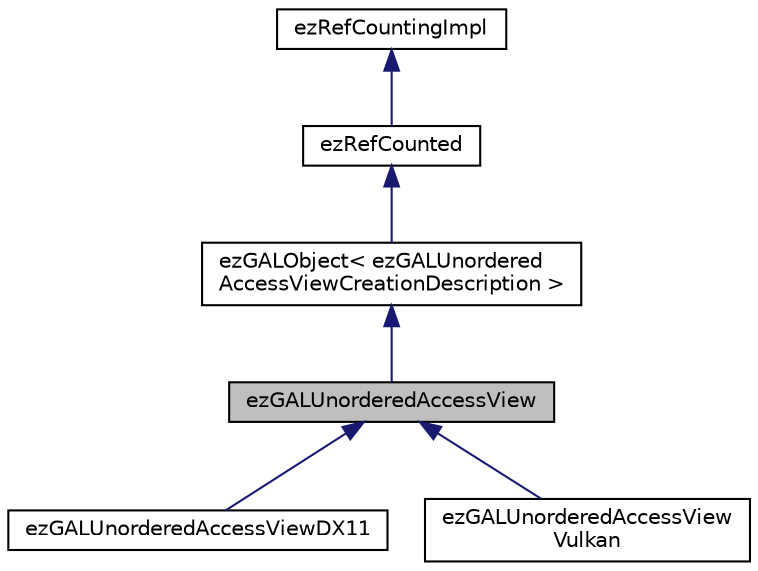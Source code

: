digraph "ezGALUnorderedAccessView"
{
 // LATEX_PDF_SIZE
  edge [fontname="Helvetica",fontsize="10",labelfontname="Helvetica",labelfontsize="10"];
  node [fontname="Helvetica",fontsize="10",shape=record];
  Node1 [label="ezGALUnorderedAccessView",height=0.2,width=0.4,color="black", fillcolor="grey75", style="filled", fontcolor="black",tooltip=" "];
  Node2 -> Node1 [dir="back",color="midnightblue",fontsize="10",style="solid",fontname="Helvetica"];
  Node2 [label="ezGALObject\< ezGALUnordered\lAccessViewCreationDescription \>",height=0.2,width=0.4,color="black", fillcolor="white", style="filled",URL="$d3/dd3/classez_g_a_l_object.htm",tooltip=" "];
  Node3 -> Node2 [dir="back",color="midnightblue",fontsize="10",style="solid",fontname="Helvetica"];
  Node3 [label="ezRefCounted",height=0.2,width=0.4,color="black", fillcolor="white", style="filled",URL="$d2/d70/classez_ref_counted.htm",tooltip="Base class for reference counted objects."];
  Node4 -> Node3 [dir="back",color="midnightblue",fontsize="10",style="solid",fontname="Helvetica"];
  Node4 [label="ezRefCountingImpl",height=0.2,width=0.4,color="black", fillcolor="white", style="filled",URL="$d9/d13/classez_ref_counting_impl.htm",tooltip=" "];
  Node1 -> Node5 [dir="back",color="midnightblue",fontsize="10",style="solid",fontname="Helvetica"];
  Node5 [label="ezGALUnorderedAccessViewDX11",height=0.2,width=0.4,color="black", fillcolor="white", style="filled",URL="$d3/d8a/classez_g_a_l_unordered_access_view_d_x11.htm",tooltip=" "];
  Node1 -> Node6 [dir="back",color="midnightblue",fontsize="10",style="solid",fontname="Helvetica"];
  Node6 [label="ezGALUnorderedAccessView\lVulkan",height=0.2,width=0.4,color="black", fillcolor="white", style="filled",URL="$de/d25/classez_g_a_l_unordered_access_view_vulkan.htm",tooltip=" "];
}
